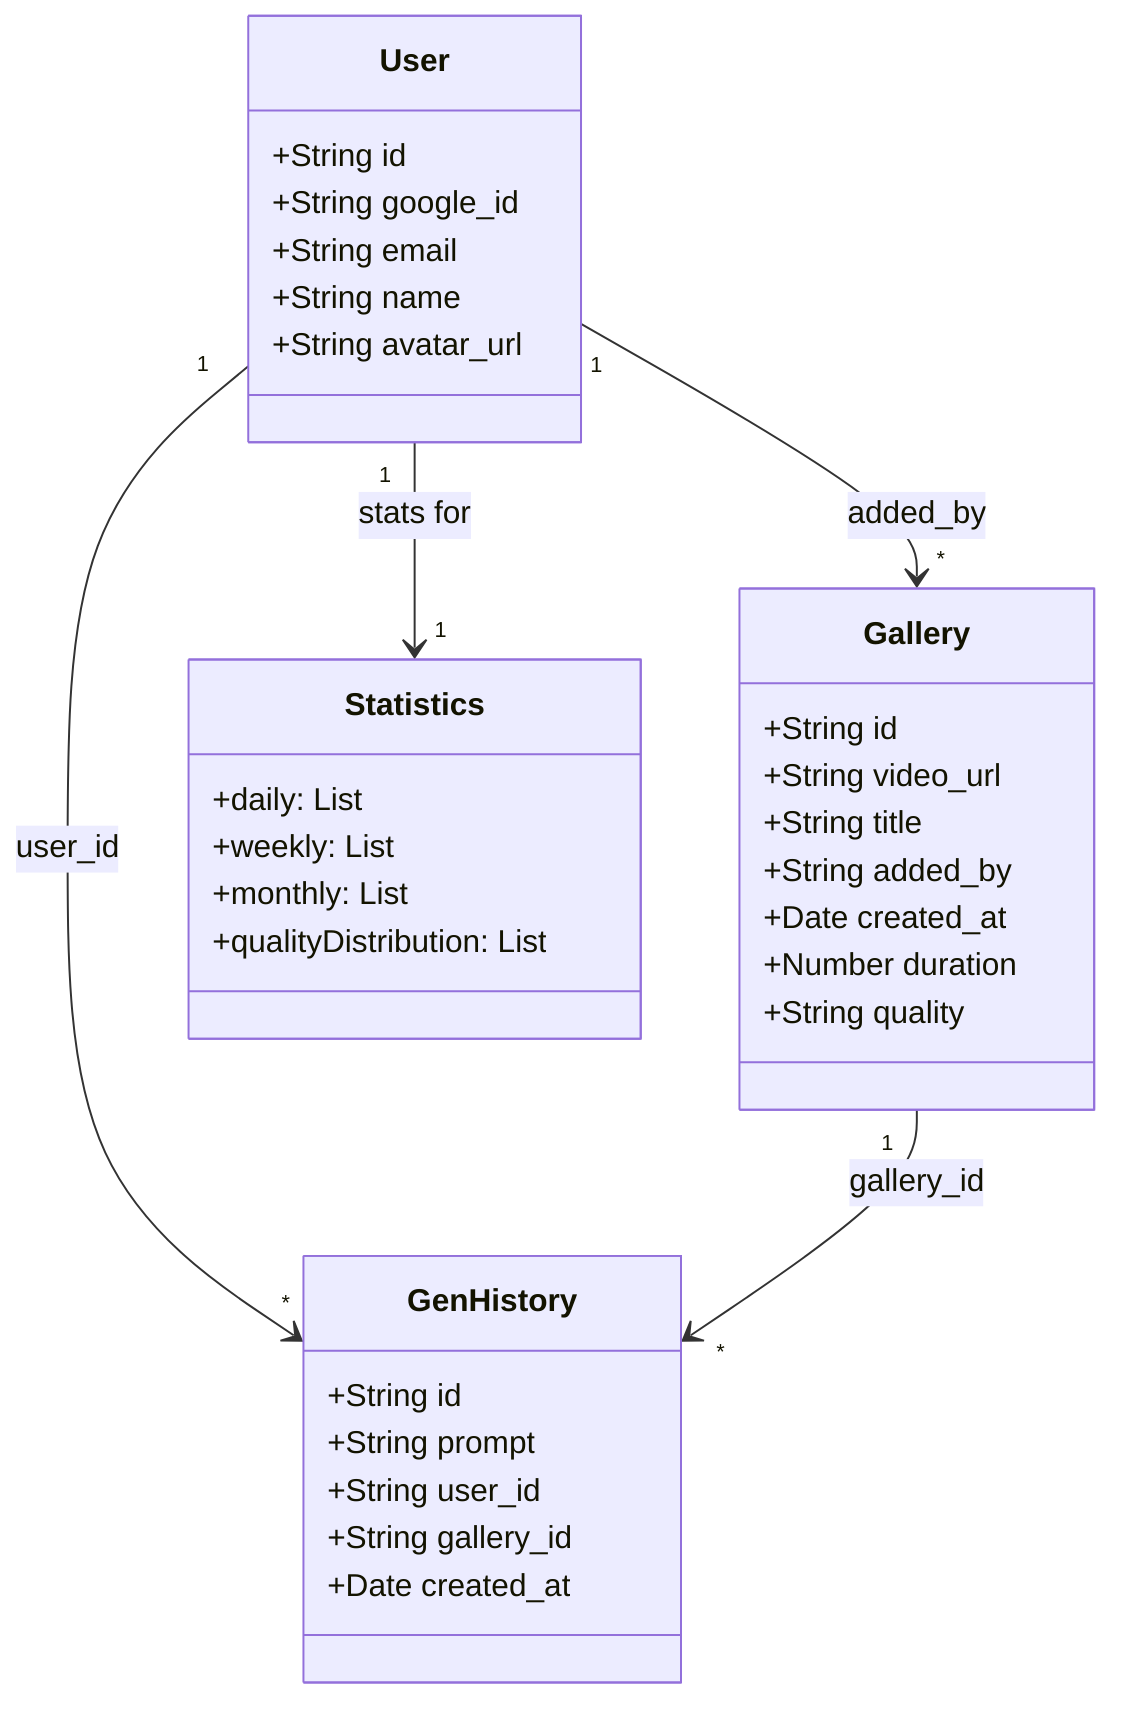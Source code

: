 classDiagram

class User {
  +String id
  +String google_id
  +String email
  +String name
  +String avatar_url
}

class Gallery {
  +String id
  +String video_url
  +String title
  +String added_by
  +Date created_at
  +Number duration
  +String quality
}

class GenHistory {
  +String id
  +String prompt
  +String user_id
  +String gallery_id
  +Date created_at
}

class Statistics {
  +daily: List
  +weekly: List
  +monthly: List
  +qualityDistribution: List
}

User "1" --> "*" Gallery : added_by
User "1" --> "*" GenHistory : user_id
Gallery "1" --> "*" GenHistory : gallery_id
User "1" --> "1" Statistics : stats for